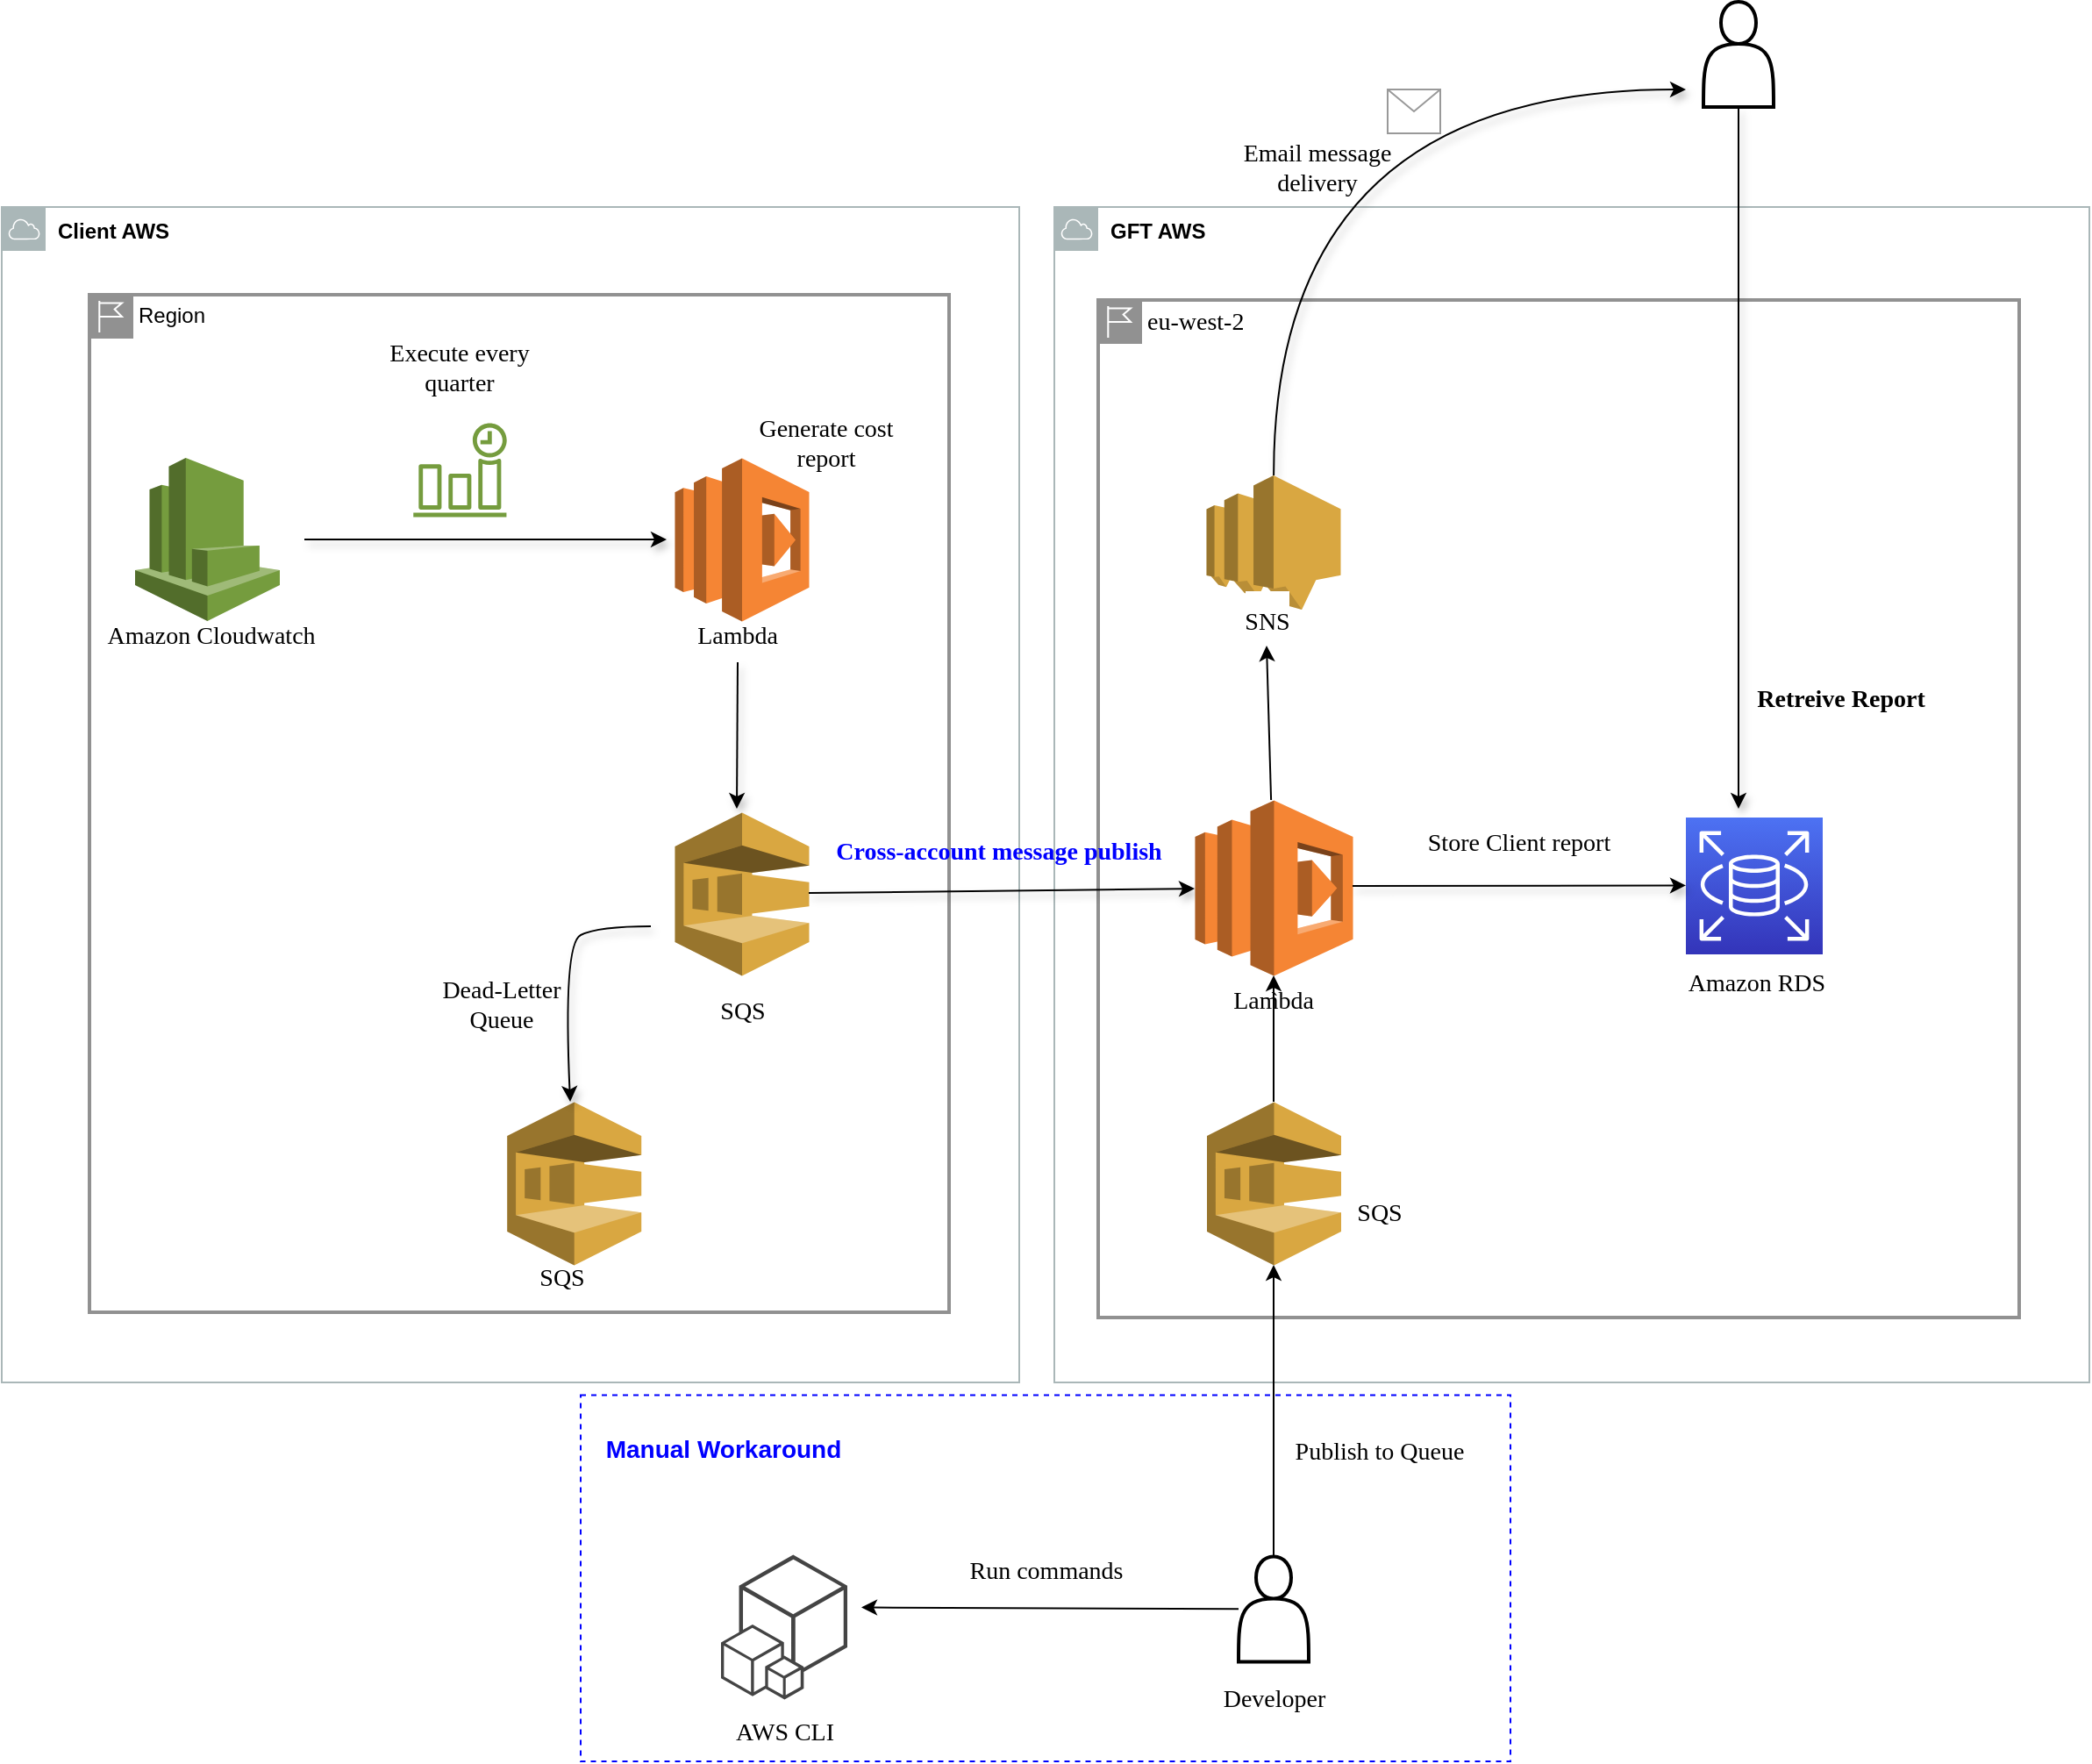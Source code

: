 <mxfile>
    <diagram id="SfA_BOd4fbeziseqdOy3" name="Page-1">
        <mxGraphModel dx="1790" dy="1524" grid="1" gridSize="10" guides="1" tooltips="1" connect="1" arrows="1" fold="1" page="1" pageScale="1" pageWidth="2339" pageHeight="3300" background="#ffffff" math="0" shadow="0">
            <root>
                <mxCell id="0"/>
                <mxCell id="1" parent="0"/>
                <mxCell id="49" value="&lt;b&gt;&lt;font color=&quot;#000000&quot;&gt;GFT AWS&lt;/font&gt;&lt;/b&gt;" style="sketch=0;outlineConnect=0;gradientColor=none;html=1;whiteSpace=wrap;fontSize=12;fontStyle=0;shape=mxgraph.aws4.group;grIcon=mxgraph.aws4.group_aws_cloud;strokeColor=#AAB7B8;fillColor=none;verticalAlign=top;align=left;spacingLeft=30;fontColor=#AAB7B8;dashed=0;" parent="1" vertex="1">
                    <mxGeometry x="920" y="167" width="590" height="670" as="geometry"/>
                </mxCell>
                <mxCell id="174" value="&lt;font color=&quot;#000000&quot;&gt;eu-west-2&lt;/font&gt;" style="shape=mxgraph.ibm.box;prType=region;fontStyle=0;verticalAlign=top;align=left;spacingLeft=32;spacingTop=4;fillColor=none;rounded=0;whiteSpace=wrap;html=1;strokeColor=#919191;strokeWidth=2;dashed=0;container=1;spacing=-4;collapsible=0;expand=0;recursiveResize=0;glass=1;labelBackgroundColor=none;fontFamily=Times New Roman;fontSize=14;fontColor=#0000FF;" parent="1" vertex="1">
                    <mxGeometry x="945" y="220" width="525" height="580" as="geometry"/>
                </mxCell>
                <mxCell id="175" value="Lambda" style="text;html=1;strokeColor=none;fillColor=none;align=center;verticalAlign=middle;whiteSpace=wrap;rounded=0;labelBackgroundColor=none;fontFamily=Times New Roman;fontSize=14;fontColor=#000000;" parent="174" vertex="1">
                    <mxGeometry x="50" y="385" width="100" height="30" as="geometry"/>
                </mxCell>
                <mxCell id="178" value="" style="outlineConnect=0;dashed=0;verticalLabelPosition=bottom;verticalAlign=top;align=center;html=1;shape=mxgraph.aws3.sqs;fillColor=#D9A741;gradientColor=none;glass=1;labelBackgroundColor=none;fontFamily=Times New Roman;fontSize=14;fontColor=#000000;strokeColor=default;strokeWidth=0;" parent="174" vertex="1">
                    <mxGeometry x="61.75" y="457" width="76.5" height="93" as="geometry"/>
                </mxCell>
                <mxCell id="179" value="&lt;font style=&quot;font-size: 14px ; font-weight: normal&quot;&gt;&lt;font face=&quot;Times New Roman&quot;&gt;SQS&lt;/font&gt;&lt;br&gt;&lt;/font&gt;" style="text;strokeColor=none;fillColor=none;html=1;fontSize=24;fontStyle=1;verticalAlign=middle;align=center;labelBackgroundColor=none;fontFamily=Helvetica;fontColor=#000000;strokeWidth=0;" parent="174" vertex="1">
                    <mxGeometry x="115" y="500" width="90" height="34.5" as="geometry"/>
                </mxCell>
                <mxCell id="197" value="" style="rounded=0;whiteSpace=wrap;html=1;labelBackgroundColor=none;fontColor=#0000FF;fillColor=none;dashed=1;strokeColor=#0000FF;strokeWidth=1;" parent="1" vertex="1">
                    <mxGeometry x="650" y="844.25" width="530" height="208.75" as="geometry"/>
                </mxCell>
                <mxCell id="12" value="Region" style="shape=mxgraph.ibm.box;prType=region;fontStyle=0;verticalAlign=top;align=left;spacingLeft=32;spacingTop=4;fillColor=none;rounded=0;whiteSpace=wrap;html=1;strokeColor=#919191;strokeWidth=2;dashed=0;container=1;spacing=-4;collapsible=0;expand=0;recursiveResize=0;" parent="1" vertex="1">
                    <mxGeometry x="370" y="217" width="490" height="580" as="geometry"/>
                </mxCell>
                <mxCell id="3" value="&lt;font color=&quot;#000000&quot;&gt;&lt;b&gt;Client AWS&lt;/b&gt;&lt;/font&gt;" style="sketch=0;outlineConnect=0;gradientColor=none;html=1;whiteSpace=wrap;fontSize=12;fontStyle=0;shape=mxgraph.aws4.group;grIcon=mxgraph.aws4.group_aws_cloud;strokeColor=#AAB7B8;fillColor=none;verticalAlign=top;align=left;spacingLeft=30;fontColor=#AAB7B8;dashed=0;" parent="12" vertex="1">
                    <mxGeometry x="-50" y="-50" width="580" height="670" as="geometry"/>
                </mxCell>
                <mxCell id="60" value="" style="outlineConnect=0;dashed=0;verticalLabelPosition=bottom;verticalAlign=top;align=center;html=1;shape=mxgraph.aws3.sqs;fillColor=#D9A741;gradientColor=none;glass=1;labelBackgroundColor=none;fontFamily=Times New Roman;fontSize=14;fontColor=#000000;strokeColor=default;strokeWidth=0;" parent="12" vertex="1">
                    <mxGeometry x="333.5" y="295" width="76.5" height="93" as="geometry"/>
                </mxCell>
                <mxCell id="16" value="" style="sketch=0;outlineConnect=0;fontColor=rgb(240, 240, 240);gradientColor=none;fillColor=#759C3E;strokeColor=rgb(240, 240, 240);dashed=0;verticalLabelPosition=bottom;verticalAlign=top;align=center;html=1;fontSize=12;fontStyle=0;aspect=fixed;pointerEvents=1;shape=mxgraph.aws4.event_time_based;fontFamily=Verdana;" parent="12" vertex="1">
                    <mxGeometry x="184.63" y="70" width="53.23" height="60" as="geometry"/>
                </mxCell>
                <mxCell id="20" value="&lt;font style=&quot;font-size: 14px ; font-weight: normal&quot;&gt;&lt;font face=&quot;Times New Roman&quot;&gt;Amazon Cloudwatch&lt;/font&gt;&lt;br&gt;&lt;/font&gt;" style="text;strokeColor=none;fillColor=none;html=1;fontSize=24;fontStyle=1;verticalAlign=middle;align=center;labelBackgroundColor=none;fontFamily=Helvetica;fontColor=#000000;strokeWidth=0;" parent="12" vertex="1">
                    <mxGeometry x="20.75" y="163.5" width="96.5" height="54.5" as="geometry"/>
                </mxCell>
                <mxCell id="31" value="" style="endArrow=classic;html=1;fontFamily=Times New Roman;fontSize=14;fontColor=#000000;strokeColor=#000000;shadow=1;" parent="12" edge="1">
                    <mxGeometry width="50" height="50" relative="1" as="geometry">
                        <mxPoint x="122.5" y="139.5" as="sourcePoint"/>
                        <mxPoint x="329" y="139.5" as="targetPoint"/>
                    </mxGeometry>
                </mxCell>
                <mxCell id="32" value="Execute every quarter" style="text;html=1;strokeColor=none;fillColor=none;align=center;verticalAlign=middle;whiteSpace=wrap;rounded=0;labelBackgroundColor=#FFFFFF;fontFamily=Times New Roman;fontSize=14;fontColor=#000000;" parent="12" vertex="1">
                    <mxGeometry x="161.25" y="27" width="100" height="30" as="geometry"/>
                </mxCell>
                <mxCell id="47" value="" style="edgeStyle=none;html=1;shadow=1;fontFamily=Times New Roman;fontSize=14;fontColor=#000000;strokeColor=#000000;exitX=0.5;exitY=1;exitDx=0;exitDy=0;" parent="12" source="33" edge="1">
                    <mxGeometry relative="1" as="geometry">
                        <mxPoint x="369" y="240" as="sourcePoint"/>
                        <mxPoint x="369" y="293" as="targetPoint"/>
                    </mxGeometry>
                </mxCell>
                <mxCell id="33" value="Lambda" style="text;html=1;strokeColor=none;fillColor=none;align=center;verticalAlign=middle;whiteSpace=wrap;rounded=0;labelBackgroundColor=#FFFFFF;fontFamily=Times New Roman;fontSize=14;fontColor=#000000;" parent="12" vertex="1">
                    <mxGeometry x="329" y="179.5" width="81" height="30" as="geometry"/>
                </mxCell>
                <mxCell id="58" value="" style="outlineConnect=0;dashed=0;verticalLabelPosition=bottom;verticalAlign=top;align=center;html=1;shape=mxgraph.aws3.lambda;fillColor=#F58534;gradientColor=none;glass=1;labelBackgroundColor=none;fontFamily=Times New Roman;fontSize=14;fontColor=#000000;strokeColor=default;strokeWidth=0;" parent="12" vertex="1">
                    <mxGeometry x="333.5" y="93" width="76.5" height="93" as="geometry"/>
                </mxCell>
                <mxCell id="62" value="" style="outlineConnect=0;dashed=0;verticalLabelPosition=bottom;verticalAlign=top;align=center;html=1;shape=mxgraph.aws3.sqs;fillColor=#D9A741;gradientColor=none;glass=1;labelBackgroundColor=none;fontFamily=Times New Roman;fontSize=14;fontColor=#000000;strokeColor=default;strokeWidth=0;" parent="12" vertex="1">
                    <mxGeometry x="237.86" y="460" width="76.5" height="93" as="geometry"/>
                </mxCell>
                <mxCell id="63" value="&lt;font style=&quot;font-size: 14px ; font-weight: normal&quot;&gt;&lt;font face=&quot;Times New Roman&quot;&gt;SQS&lt;/font&gt;&lt;br&gt;&lt;/font&gt;" style="text;strokeColor=none;fillColor=none;html=1;fontSize=24;fontStyle=1;verticalAlign=middle;align=center;labelBackgroundColor=none;fontFamily=Helvetica;fontColor=#000000;strokeWidth=0;" parent="12" vertex="1">
                    <mxGeometry x="224.36" y="540" width="90" height="34.5" as="geometry"/>
                </mxCell>
                <mxCell id="68" value="" style="curved=1;endArrow=classic;html=1;shadow=1;fontFamily=Times New Roman;fontSize=14;fontColor=#000000;strokeColor=#000000;" parent="12" target="62" edge="1">
                    <mxGeometry width="50" height="50" relative="1" as="geometry">
                        <mxPoint x="320" y="360" as="sourcePoint"/>
                        <mxPoint x="320" y="370" as="targetPoint"/>
                        <Array as="points">
                            <mxPoint x="290" y="360"/>
                            <mxPoint x="270" y="370"/>
                        </Array>
                    </mxGeometry>
                </mxCell>
                <mxCell id="69" value="Dead-Letter&lt;br&gt;Queue" style="text;html=1;strokeColor=none;fillColor=none;align=center;verticalAlign=middle;whiteSpace=wrap;rounded=0;labelBackgroundColor=#FFFFFF;fontFamily=Times New Roman;fontSize=14;fontColor=#000000;" parent="12" vertex="1">
                    <mxGeometry x="184.63" y="390" width="100" height="30" as="geometry"/>
                </mxCell>
                <mxCell id="84" value="" style="outlineConnect=0;dashed=0;verticalLabelPosition=bottom;verticalAlign=top;align=center;html=1;shape=mxgraph.aws3.cloudwatch;fillColor=#759C3E;gradientColor=none;glass=1;labelBackgroundColor=default;fontFamily=Times New Roman;fontSize=14;fontColor=#000000;strokeColor=#000000;strokeWidth=2;" parent="12" vertex="1">
                    <mxGeometry x="26" y="93" width="82.5" height="93" as="geometry"/>
                </mxCell>
                <mxCell id="103" value="&lt;font style=&quot;font-size: 14px ; font-weight: normal&quot;&gt;&lt;font face=&quot;Times New Roman&quot;&gt;SQS&lt;/font&gt;&lt;br&gt;&lt;/font&gt;" style="text;strokeColor=none;fillColor=none;html=1;fontSize=24;fontStyle=1;verticalAlign=middle;align=center;labelBackgroundColor=#FFFFFF;fontFamily=Helvetica;fontColor=#000000;strokeWidth=0;" parent="12" vertex="1">
                    <mxGeometry x="326.75" y="388" width="90" height="34.5" as="geometry"/>
                </mxCell>
                <mxCell id="140" value="Generate cost report" style="text;html=1;strokeColor=none;fillColor=none;align=center;verticalAlign=middle;whiteSpace=wrap;rounded=0;labelBackgroundColor=none;fontFamily=Times New Roman;fontSize=14;fontColor=#000000;" parent="12" vertex="1">
                    <mxGeometry x="370" y="70" width="100" height="30" as="geometry"/>
                </mxCell>
                <mxCell id="56" style="edgeStyle=none;html=1;shadow=1;fontFamily=Times New Roman;fontSize=14;fontColor=#000000;strokeColor=#000000;startArrow=none;" parent="1" source="60" target="59" edge="1">
                    <mxGeometry relative="1" as="geometry">
                        <mxPoint x="747" y="534" as="sourcePoint"/>
                        <mxPoint x="990" y="534" as="targetPoint"/>
                    </mxGeometry>
                </mxCell>
                <mxCell id="176" value="" style="edgeStyle=none;html=1;strokeColor=#000000;" parent="1" source="59" target="104" edge="1">
                    <mxGeometry relative="1" as="geometry"/>
                </mxCell>
                <mxCell id="59" value="`" style="outlineConnect=0;dashed=0;verticalLabelPosition=bottom;verticalAlign=top;align=center;html=1;shape=mxgraph.aws3.lambda;fillColor=#F58534;gradientColor=none;glass=1;labelBackgroundColor=none;fontFamily=Times New Roman;fontSize=14;fontColor=#000000;strokeColor=default;strokeWidth=0;" parent="1" vertex="1">
                    <mxGeometry x="1000" y="505" width="90" height="100" as="geometry"/>
                </mxCell>
                <mxCell id="75" value="Amazon RDS" style="text;html=1;strokeColor=none;fillColor=none;align=center;verticalAlign=middle;whiteSpace=wrap;rounded=0;labelBackgroundColor=#FFFFFF;fontFamily=Times New Roman;fontSize=14;fontColor=#000000;" parent="1" vertex="1">
                    <mxGeometry x="1280" y="595" width="81" height="30" as="geometry"/>
                </mxCell>
                <mxCell id="79" value="" style="sketch=0;points=[[0,0,0],[0.25,0,0],[0.5,0,0],[0.75,0,0],[1,0,0],[0,1,0],[0.25,1,0],[0.5,1,0],[0.75,1,0],[1,1,0],[0,0.25,0],[0,0.5,0],[0,0.75,0],[1,0.25,0],[1,0.5,0],[1,0.75,0]];outlineConnect=0;fontColor=#232F3E;gradientColor=#4D72F3;gradientDirection=north;fillColor=#3334B9;strokeColor=#ffffff;dashed=0;verticalLabelPosition=bottom;verticalAlign=top;align=center;html=1;fontSize=12;fontStyle=0;aspect=fixed;shape=mxgraph.aws4.resourceIcon;resIcon=mxgraph.aws4.rds;glass=1;labelBackgroundColor=none;fontFamily=Times New Roman;" parent="1" vertex="1">
                    <mxGeometry x="1280" y="515" width="78" height="78" as="geometry"/>
                </mxCell>
                <mxCell id="81" value="Store Client report" style="text;html=1;strokeColor=none;fillColor=none;align=center;verticalAlign=middle;whiteSpace=wrap;rounded=0;labelBackgroundColor=#FFFFFF;fontFamily=Times New Roman;fontSize=14;fontColor=#000000;" parent="1" vertex="1">
                    <mxGeometry x="1120" y="515" width="130" height="30" as="geometry"/>
                </mxCell>
                <mxCell id="100" value="" style="edgeStyle=none;html=1;shadow=1;fontFamily=Times New Roman;fontSize=14;fontColor=#000000;strokeColor=#000000;" parent="1" source="83" edge="1">
                    <mxGeometry relative="1" as="geometry">
                        <mxPoint x="1310" y="510" as="targetPoint"/>
                    </mxGeometry>
                </mxCell>
                <mxCell id="83" value="" style="shape=actor;whiteSpace=wrap;html=1;glass=1;labelBackgroundColor=default;fontFamily=Times New Roman;fontSize=14;strokeWidth=2;fillColor=none;strokeColor=#000000;" parent="1" vertex="1">
                    <mxGeometry x="1290" y="50" width="40" height="60" as="geometry"/>
                </mxCell>
                <mxCell id="98" style="edgeStyle=none;html=1;shadow=1;fontFamily=Times New Roman;fontSize=14;fontColor=#000000;strokeColor=#000000;startArrow=none;" parent="1" edge="1">
                    <mxGeometry relative="1" as="geometry">
                        <mxPoint x="1090" y="554" as="sourcePoint"/>
                        <mxPoint x="1280" y="553.729" as="targetPoint"/>
                    </mxGeometry>
                </mxCell>
                <mxCell id="57" value="&lt;font style=&quot;font-size: 14px&quot;&gt;&lt;font face=&quot;Times New Roman&quot;&gt;Cross-account message publish&lt;/font&gt;&lt;br&gt;&lt;/font&gt;" style="text;strokeColor=none;fillColor=none;html=1;fontSize=24;fontStyle=1;verticalAlign=middle;align=center;labelBackgroundColor=none;fontFamily=Helvetica;fontColor=#0000FF;strokeWidth=0;glass=1;" parent="1" vertex="1">
                    <mxGeometry x="840" y="503.5" width="96.5" height="54.5" as="geometry"/>
                </mxCell>
                <mxCell id="101" value="&lt;font style=&quot;font-size: 14px&quot;&gt;&lt;font face=&quot;Times New Roman&quot;&gt;Retreive Report&lt;/font&gt;&lt;br&gt;&lt;/font&gt;" style="text;strokeColor=none;fillColor=none;html=1;fontSize=24;fontStyle=1;verticalAlign=middle;align=center;labelBackgroundColor=none;fontFamily=Helvetica;fontColor=#000000;strokeWidth=0;glass=1;" parent="1" vertex="1">
                    <mxGeometry x="1320" y="417" width="96.5" height="54.5" as="geometry"/>
                </mxCell>
                <mxCell id="169" value="" style="edgeStyle=orthogonalEdgeStyle;curved=1;html=1;shadow=1;fontFamily=Times New Roman;fontSize=14;fontColor=#0000FF;strokeColor=#000000;" parent="1" source="102" edge="1">
                    <mxGeometry relative="1" as="geometry">
                        <mxPoint x="1280" y="100" as="targetPoint"/>
                        <Array as="points">
                            <mxPoint x="1045" y="100"/>
                        </Array>
                    </mxGeometry>
                </mxCell>
                <mxCell id="102" value="" style="outlineConnect=0;dashed=0;verticalLabelPosition=bottom;verticalAlign=top;align=center;html=1;shape=mxgraph.aws3.sns;fillColor=#D9A741;gradientColor=none;glass=1;labelBackgroundColor=default;fontFamily=Times New Roman;fontSize=14;fontColor=#000000;strokeColor=#000000;strokeWidth=2;" parent="1" vertex="1">
                    <mxGeometry x="1006.75" y="320" width="76.5" height="76.5" as="geometry"/>
                </mxCell>
                <mxCell id="104" value="&lt;font style=&quot;font-size: 14px ; font-weight: normal&quot;&gt;&lt;font face=&quot;Times New Roman&quot;&gt;SNS&lt;/font&gt;&lt;br&gt;&lt;/font&gt;" style="text;strokeColor=none;fillColor=none;html=1;fontSize=24;fontStyle=1;verticalAlign=middle;align=center;labelBackgroundColor=#FFFFFF;fontFamily=Helvetica;fontColor=#000000;strokeWidth=0;" parent="1" vertex="1">
                    <mxGeometry x="995.5" y="382.5" width="90" height="34.5" as="geometry"/>
                </mxCell>
                <mxCell id="114" value="" style="verticalLabelPosition=bottom;shadow=0;dashed=0;align=center;html=1;verticalAlign=top;strokeWidth=1;shape=mxgraph.mockup.misc.mail2;strokeColor=#999999;glass=1;labelBackgroundColor=default;fontFamily=Times New Roman;fontSize=14;fontColor=#000000;fillColor=none;" parent="1" vertex="1">
                    <mxGeometry x="1110" y="100" width="30" height="25" as="geometry"/>
                </mxCell>
                <mxCell id="115" value="Email message delivery" style="text;html=1;strokeColor=none;fillColor=none;align=center;verticalAlign=middle;whiteSpace=wrap;rounded=0;labelBackgroundColor=none;fontFamily=Times New Roman;fontSize=14;fontColor=#000000;" parent="1" vertex="1">
                    <mxGeometry x="1020" y="130" width="100" height="30" as="geometry"/>
                </mxCell>
                <mxCell id="188" value="" style="edgeStyle=none;html=1;strokeColor=#000000;" parent="1" source="181" edge="1">
                    <mxGeometry relative="1" as="geometry">
                        <mxPoint x="810" y="965.25" as="targetPoint"/>
                    </mxGeometry>
                </mxCell>
                <mxCell id="190" value="" style="edgeStyle=none;html=1;strokeColor=#000000;" parent="1" source="181" target="178" edge="1">
                    <mxGeometry relative="1" as="geometry"/>
                </mxCell>
                <mxCell id="181" value="" style="shape=actor;whiteSpace=wrap;html=1;glass=1;labelBackgroundColor=default;fontFamily=Times New Roman;fontSize=14;strokeWidth=2;fillColor=none;strokeColor=#000000;" parent="1" vertex="1">
                    <mxGeometry x="1025" y="936.25" width="40" height="60" as="geometry"/>
                </mxCell>
                <mxCell id="183" value="" style="outlineConnect=0;dashed=0;verticalLabelPosition=bottom;verticalAlign=top;align=center;html=1;shape=mxgraph.aws3.cli;fillColor=#444444;gradientColor=none;" parent="1" vertex="1">
                    <mxGeometry x="730" y="935.25" width="72" height="82.5" as="geometry"/>
                </mxCell>
                <mxCell id="186" value="&lt;font style=&quot;font-size: 14px ; font-weight: normal&quot;&gt;&lt;font face=&quot;Times New Roman&quot;&gt;AWS CLI&lt;/font&gt;&lt;br&gt;&lt;/font&gt;" style="text;strokeColor=none;fillColor=none;html=1;fontSize=24;fontStyle=1;verticalAlign=middle;align=center;labelBackgroundColor=#FFFFFF;fontFamily=Helvetica;fontColor=#000000;strokeWidth=0;" parent="1" vertex="1">
                    <mxGeometry x="721" y="1015.75" width="90" height="34.5" as="geometry"/>
                </mxCell>
                <mxCell id="191" value="&lt;font color=&quot;#0000ff&quot; style=&quot;font-size: 14px;&quot;&gt;&lt;span style=&quot;font-size: 14px;&quot;&gt;Manual Workaround&lt;/span&gt;&lt;/font&gt;" style="text;html=1;strokeColor=none;fillColor=none;align=center;verticalAlign=middle;whiteSpace=wrap;rounded=0;fontStyle=1;fontSize=14;" parent="1" vertex="1">
                    <mxGeometry x="650" y="860" width="163.25" height="30" as="geometry"/>
                </mxCell>
                <mxCell id="192" value="" style="edgeStyle=none;html=1;fontColor=#0000FF;strokeColor=#000000;" parent="1" source="178" target="59" edge="1">
                    <mxGeometry relative="1" as="geometry"/>
                </mxCell>
                <mxCell id="193" value="&lt;font style=&quot;font-size: 14px ; font-weight: normal&quot;&gt;&lt;font face=&quot;Times New Roman&quot;&gt;Run commands&lt;/font&gt;&lt;br&gt;&lt;/font&gt;" style="text;strokeColor=none;fillColor=none;html=1;fontSize=24;fontStyle=1;verticalAlign=middle;align=center;labelBackgroundColor=#FFFFFF;fontFamily=Helvetica;fontColor=#000000;strokeWidth=0;" parent="1" vertex="1">
                    <mxGeometry x="870" y="924" width="90" height="34.5" as="geometry"/>
                </mxCell>
                <mxCell id="194" value="&lt;font style=&quot;font-size: 14px ; font-weight: normal&quot;&gt;&lt;font face=&quot;Times New Roman&quot;&gt;Publish to Queue&lt;/font&gt;&lt;br&gt;&lt;/font&gt;" style="text;strokeColor=none;fillColor=none;html=1;fontSize=24;fontStyle=1;verticalAlign=middle;align=center;labelBackgroundColor=none;fontFamily=Helvetica;fontColor=#000000;strokeWidth=0;" parent="1" vertex="1">
                    <mxGeometry x="1060" y="855.5" width="90" height="34.5" as="geometry"/>
                </mxCell>
                <mxCell id="198" value="&lt;font style=&quot;font-size: 14px ; font-weight: normal&quot;&gt;&lt;font face=&quot;Times New Roman&quot;&gt;Developer&lt;/font&gt;&lt;br&gt;&lt;/font&gt;" style="text;strokeColor=none;fillColor=none;html=1;fontSize=24;fontStyle=1;verticalAlign=middle;align=center;labelBackgroundColor=#FFFFFF;fontFamily=Helvetica;fontColor=#000000;strokeWidth=0;" parent="1" vertex="1">
                    <mxGeometry x="1000" y="996.25" width="90" height="34.5" as="geometry"/>
                </mxCell>
            </root>
        </mxGraphModel>
    </diagram>
</mxfile>